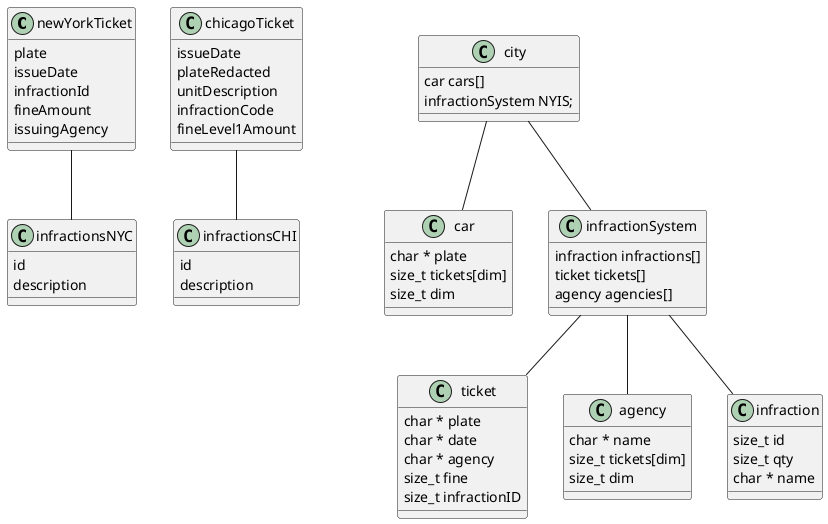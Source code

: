 @startuml

class newYorkTicket
{
    plate
    issueDate
    infractionId
    fineAmount
    issuingAgency
}

class infractionsNYC
{
    id
    description
}

class chicagoTicket
{
    issueDate
    plateRedacted
    unitDescription
    infractionCode
    fineLevel1Amount
}

class infractionsCHI
{
    id
    description
}

class ticket
{
    char * plate
    char * date
    char * agency
    size_t fine
    size_t infractionID
}

newYorkTicket -- infractionsNYC
chicagoTicket -- infractionsCHI

' Ideas
class city
{
    car cars[]
    'New York Infraction System
    infractionSystem NYIS;
}

class car
{
    char * plate
    'vector of positions for tickets in city
    size_t tickets[dim]
    size_t dim
}

class agency
{
    char * name
    'vector of positions for tickets in city
    size_t tickets[dim]
    size_t dim
}

class infraction
{
    size_t id
    size_t qty
    char * name
}

class infractionSystem
{
    infraction infractions[]
    ticket tickets[]
    agency agencies[]
}

city -- car
city -- infractionSystem
infractionSystem -- agency
infractionSystem -- ticket
infractionSystem -- infraction

@enduml